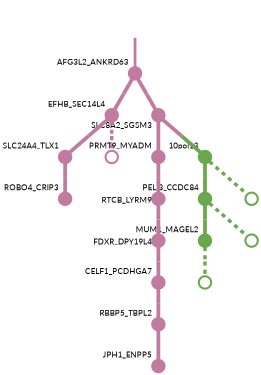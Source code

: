 strict digraph  {
graph[splines=false]; nodesep=0.7; rankdir=TB; ranksep=0.6; forcelabels=true; dpi=600; size=2.5;
0 [color="#c27ba0ff", fillcolor="#c27ba0ff", fixedsize=true, fontname=Lato, fontsize="12pt", height="0.25", label="", penwidth=3, shape=circle, style=filled, xlabel=AFG3L2_ANKRD63];
4 [color="#c27ba0ff", fillcolor="#c27ba0ff", fixedsize=true, fontname=Lato, fontsize="12pt", height="0.25", label="", penwidth=3, shape=circle, style=filled, xlabel=EFHB_SEC14L4];
10 [color="#c27ba0ff", fillcolor="#c27ba0ff", fixedsize=true, fontname=Lato, fontsize="12pt", height="0.25", label="", penwidth=3, shape=circle, style=filled, xlabel=SLC8A2_SGSM3];
1 [color="#6aa84fff", fillcolor="#6aa84fff", fixedsize=true, fontname=Lato, fontsize="12pt", height="0.25", label="", penwidth=3, shape=circle, style=filled, xlabel=PELI3_CCDC84];
12 [color="#6aa84fff", fillcolor="#6aa84fff", fixedsize=true, fontname=Lato, fontsize="12pt", height="0.25", label="", penwidth=3, shape=circle, style=filled, xlabel=MUM1_MAGEL2];
14 [color="#6aa84fff", fillcolor="#6aa84fff", fixedsize=true, fontname=Lato, fontsize="12pt", height="0.25", label="", penwidth=3, shape=circle, style=solid, xlabel=""];
2 [color="#c27ba0ff", fillcolor="#c27ba0ff", fixedsize=true, fontname=Lato, fontsize="12pt", height="0.25", label="", penwidth=3, shape=circle, style=filled, xlabel=RTCB_LYRM9];
11 [color="#c27ba0ff", fillcolor="#c27ba0ff", fixedsize=true, fontname=Lato, fontsize="12pt", height="0.25", label="", penwidth=3, shape=circle, style=filled, xlabel=FDXR_DPY19L4];
6 [color="#c27ba0ff", fillcolor="#c27ba0ff", fixedsize=true, fontname=Lato, fontsize="12pt", height="0.25", label="", penwidth=3, shape=circle, style=filled, xlabel=SLC24A4_TLX1];
17 [color="#c27ba0ff", fillcolor="#c27ba0ff", fixedsize=true, fontname=Lato, fontsize="12pt", height="0.25", label="", penwidth=3, shape=circle, style=solid, xlabel=""];
5 [color="#c27ba0ff", fillcolor="#c27ba0ff", fixedsize=true, fontname=Lato, fontsize="12pt", height="0.25", label="", penwidth=3, shape=circle, style=filled, xlabel=PRMT9_MYADM];
8 [color="#c27ba0ff", fillcolor="#c27ba0ff", fixedsize=true, fontname=Lato, fontsize="12pt", height="0.25", label="", penwidth=3, shape=circle, style=filled, xlabel=ROBO4_CRIP3];
7 [color="#c27ba0ff", fillcolor="#c27ba0ff", fixedsize=true, fontname=Lato, fontsize="12pt", height="0.25", label="", penwidth=3, shape=circle, style=filled, xlabel=CELF1_PCDHGA7];
9 [color="#c27ba0ff", fillcolor="#c27ba0ff", fixedsize=true, fontname=Lato, fontsize="12pt", height="0.25", label="", penwidth=3, shape=circle, style=filled, xlabel=RBBP5_TBPL2];
3 [color="#c27ba0ff", fillcolor="#c27ba0ff", fixedsize=true, fontname=Lato, fontsize="12pt", height="0.25", label="", penwidth=3, shape=circle, style=filled, xlabel=JPH1_ENPP5];
13 [color="#6aa84fff", fillcolor="#6aa84fff", fixedsize=true, fontname=Lato, fontsize="12pt", height="0.25", label="", penwidth=3, shape=circle, style=filled, xlabel="10pol13"];
16 [color="#6aa84fff", fillcolor="#6aa84fff", fixedsize=true, fontname=Lato, fontsize="12pt", height="0.25", label="", penwidth=3, shape=circle, style=solid, xlabel=""];
15 [color="#6aa84fff", fillcolor="#6aa84fff", fixedsize=true, fontname=Lato, fontsize="12pt", height="0.25", label="", penwidth=3, shape=circle, style=solid, xlabel=""];
normal [label="", penwidth=3, style=invis, xlabel=AFG3L2_ANKRD63];
0 -> 4  [arrowsize=0, color="#c27ba0ff;0.5:#c27ba0ff", minlen="1.0", penwidth="5.5", style=solid];
0 -> 10  [arrowsize=0, color="#c27ba0ff;0.5:#c27ba0ff", minlen="1.0", penwidth="5.5", style=solid];
4 -> 6  [arrowsize=0, color="#c27ba0ff;0.5:#c27ba0ff", minlen="1.3883495330810547", penwidth="5.5", style=solid];
4 -> 17  [arrowsize=0, color="#c27ba0ff;0.5:#c27ba0ff", minlen="1.0582524538040161", penwidth=5, style=dashed];
10 -> 5  [arrowsize=0, color="#c27ba0ff;0.5:#c27ba0ff", minlen="1.4466018676757812", penwidth="5.5", style=solid];
10 -> 13  [arrowsize=0, color="#c27ba0ff;0.5:#6aa84fff", minlen="1.0582524538040161", penwidth="5.5", style=solid];
1 -> 12  [arrowsize=0, color="#6aa84fff;0.5:#6aa84fff", minlen="1.0", penwidth="5.5", style=solid];
1 -> 14  [arrowsize=0, color="#6aa84fff;0.5:#6aa84fff", minlen="1.0582524538040161", penwidth=5, style=dashed];
12 -> 16  [arrowsize=0, color="#6aa84fff;0.5:#6aa84fff", minlen="1.0582524538040161", penwidth=5, style=dashed];
2 -> 11  [arrowsize=0, color="#c27ba0ff;0.5:#c27ba0ff", minlen="1.0", penwidth="5.5", style=solid];
11 -> 7  [arrowsize=0, color="#c27ba0ff;0.5:#c27ba0ff", minlen="1.3689320087432861", penwidth="5.5", style=solid];
6 -> 8  [arrowsize=0, color="#c27ba0ff;0.5:#c27ba0ff", minlen="1.3300970792770386", penwidth="5.5", style=solid];
5 -> 2  [arrowsize=0, color="#c27ba0ff;0.5:#c27ba0ff", minlen="1.0", penwidth="5.5", style=solid];
7 -> 9  [arrowsize=0, color="#c27ba0ff;0.5:#c27ba0ff", minlen="1.233009696006775", penwidth="5.5", style=solid];
9 -> 3  [arrowsize=0, color="#c27ba0ff;0.5:#c27ba0ff", minlen="1.0", penwidth="5.5", style=solid];
13 -> 1  [arrowsize=0, color="#6aa84fff;0.5:#6aa84fff", minlen="1.0", penwidth="5.5", style=solid];
13 -> 15  [arrowsize=0, color="#6aa84fff;0.5:#6aa84fff", minlen="1.0582524538040161", penwidth=5, style=dashed];
normal -> 0  [arrowsize=0, color="#c27ba0ff", label="", penwidth=4, style=solid];
}
